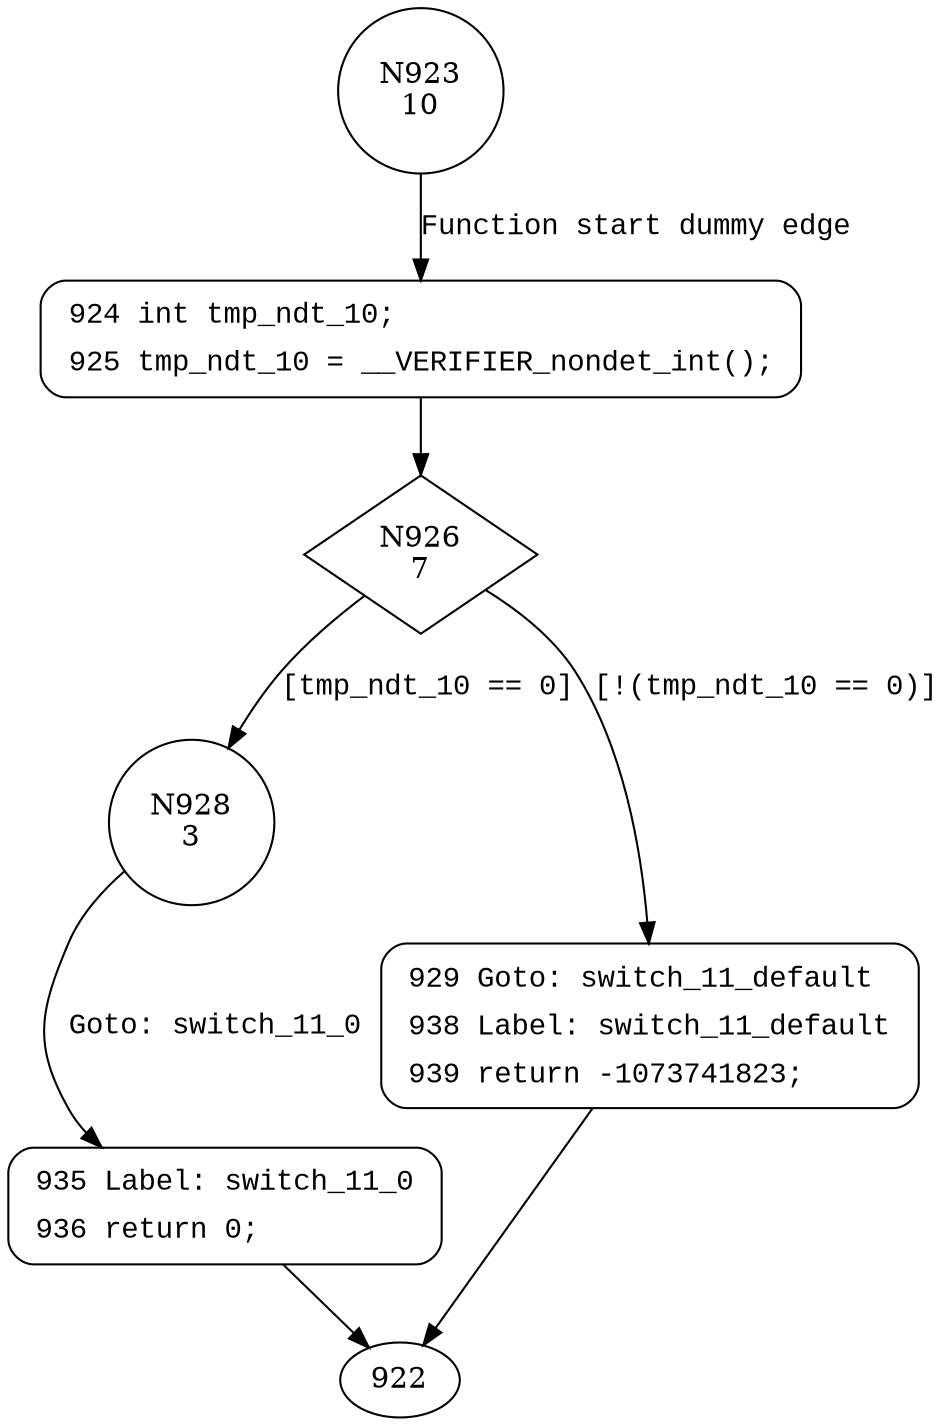 digraph PsCreateSystemThread {
923 [shape="circle" label="N923\n10"]
924 [shape="circle" label="N924\n9"]
926 [shape="diamond" label="N926\n7"]
928 [shape="circle" label="N928\n3"]
929 [shape="circle" label="N929\n6"]
935 [shape="circle" label="N935\n2"]
924 [style="filled,bold" penwidth="1" fillcolor="white" fontname="Courier New" shape="Mrecord" label=<<table border="0" cellborder="0" cellpadding="3" bgcolor="white"><tr><td align="right">924</td><td align="left">int tmp_ndt_10;</td></tr><tr><td align="right">925</td><td align="left">tmp_ndt_10 = __VERIFIER_nondet_int();</td></tr></table>>]
924 -> 926[label=""]
929 [style="filled,bold" penwidth="1" fillcolor="white" fontname="Courier New" shape="Mrecord" label=<<table border="0" cellborder="0" cellpadding="3" bgcolor="white"><tr><td align="right">929</td><td align="left">Goto: switch_11_default</td></tr><tr><td align="right">938</td><td align="left">Label: switch_11_default</td></tr><tr><td align="right">939</td><td align="left">return -1073741823;</td></tr></table>>]
929 -> 922[label=""]
935 [style="filled,bold" penwidth="1" fillcolor="white" fontname="Courier New" shape="Mrecord" label=<<table border="0" cellborder="0" cellpadding="3" bgcolor="white"><tr><td align="right">935</td><td align="left">Label: switch_11_0</td></tr><tr><td align="right">936</td><td align="left">return 0;</td></tr></table>>]
935 -> 922[label=""]
923 -> 924 [label="Function start dummy edge" fontname="Courier New"]
926 -> 928 [label="[tmp_ndt_10 == 0]" fontname="Courier New"]
926 -> 929 [label="[!(tmp_ndt_10 == 0)]" fontname="Courier New"]
928 -> 935 [label="Goto: switch_11_0" fontname="Courier New"]
}